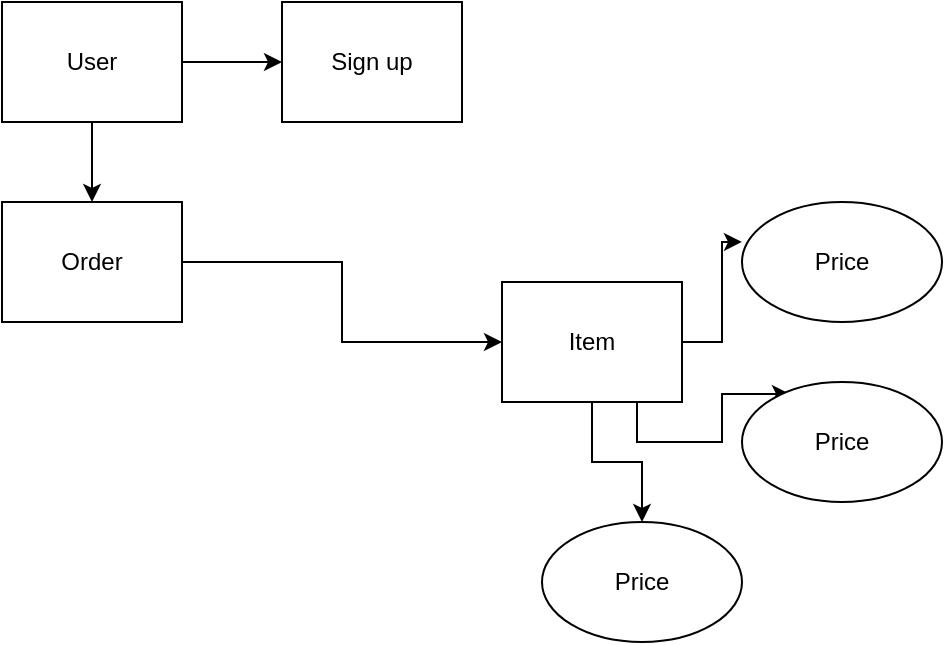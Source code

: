 <mxfile version="16.4.3" type="github">
  <diagram id="ciyYOAgGLmKdPHt_z294" name="Page-1">
    <mxGraphModel dx="946" dy="557" grid="1" gridSize="10" guides="1" tooltips="1" connect="1" arrows="1" fold="1" page="1" pageScale="1" pageWidth="827" pageHeight="1169" math="0" shadow="0">
      <root>
        <mxCell id="0" />
        <mxCell id="1" parent="0" />
        <mxCell id="nZLsasc42e2yIDShIC2I-17" style="edgeStyle=orthogonalEdgeStyle;rounded=0;orthogonalLoop=1;jettySize=auto;html=1;entryX=0;entryY=0.333;entryDx=0;entryDy=0;entryPerimeter=0;" edge="1" parent="1" source="nZLsasc42e2yIDShIC2I-13" target="nZLsasc42e2yIDShIC2I-14">
          <mxGeometry relative="1" as="geometry" />
        </mxCell>
        <mxCell id="nZLsasc42e2yIDShIC2I-23" value="" style="edgeStyle=orthogonalEdgeStyle;rounded=0;orthogonalLoop=1;jettySize=auto;html=1;" edge="1" parent="1" source="nZLsasc42e2yIDShIC2I-13" target="nZLsasc42e2yIDShIC2I-22">
          <mxGeometry relative="1" as="geometry" />
        </mxCell>
        <mxCell id="nZLsasc42e2yIDShIC2I-24" style="edgeStyle=orthogonalEdgeStyle;rounded=0;orthogonalLoop=1;jettySize=auto;html=1;exitX=0.75;exitY=1;exitDx=0;exitDy=0;entryX=0.24;entryY=0.1;entryDx=0;entryDy=0;entryPerimeter=0;" edge="1" parent="1" source="nZLsasc42e2yIDShIC2I-13" target="nZLsasc42e2yIDShIC2I-21">
          <mxGeometry relative="1" as="geometry" />
        </mxCell>
        <mxCell id="nZLsasc42e2yIDShIC2I-13" value="Item" style="rounded=0;whiteSpace=wrap;html=1;" vertex="1" parent="1">
          <mxGeometry x="590" y="160" width="90" height="60" as="geometry" />
        </mxCell>
        <mxCell id="nZLsasc42e2yIDShIC2I-14" value="Price" style="ellipse;whiteSpace=wrap;html=1;" vertex="1" parent="1">
          <mxGeometry x="710" y="120" width="100" height="60" as="geometry" />
        </mxCell>
        <mxCell id="nZLsasc42e2yIDShIC2I-21" value="Price" style="ellipse;whiteSpace=wrap;html=1;" vertex="1" parent="1">
          <mxGeometry x="710" y="210" width="100" height="60" as="geometry" />
        </mxCell>
        <mxCell id="nZLsasc42e2yIDShIC2I-22" value="Price" style="ellipse;whiteSpace=wrap;html=1;" vertex="1" parent="1">
          <mxGeometry x="610" y="280" width="100" height="60" as="geometry" />
        </mxCell>
        <mxCell id="nZLsasc42e2yIDShIC2I-29" value="" style="edgeStyle=orthogonalEdgeStyle;rounded=0;orthogonalLoop=1;jettySize=auto;html=1;" edge="1" parent="1" source="nZLsasc42e2yIDShIC2I-26" target="nZLsasc42e2yIDShIC2I-28">
          <mxGeometry relative="1" as="geometry" />
        </mxCell>
        <mxCell id="nZLsasc42e2yIDShIC2I-31" value="" style="edgeStyle=orthogonalEdgeStyle;rounded=0;orthogonalLoop=1;jettySize=auto;html=1;" edge="1" parent="1" source="nZLsasc42e2yIDShIC2I-26" target="nZLsasc42e2yIDShIC2I-27">
          <mxGeometry relative="1" as="geometry" />
        </mxCell>
        <mxCell id="nZLsasc42e2yIDShIC2I-26" value="User" style="rounded=0;whiteSpace=wrap;html=1;" vertex="1" parent="1">
          <mxGeometry x="340" y="20" width="90" height="60" as="geometry" />
        </mxCell>
        <mxCell id="nZLsasc42e2yIDShIC2I-33" style="edgeStyle=orthogonalEdgeStyle;rounded=0;orthogonalLoop=1;jettySize=auto;html=1;entryX=0;entryY=0.5;entryDx=0;entryDy=0;" edge="1" parent="1" source="nZLsasc42e2yIDShIC2I-27" target="nZLsasc42e2yIDShIC2I-13">
          <mxGeometry relative="1" as="geometry" />
        </mxCell>
        <mxCell id="nZLsasc42e2yIDShIC2I-27" value="Order" style="rounded=0;whiteSpace=wrap;html=1;" vertex="1" parent="1">
          <mxGeometry x="340" y="120" width="90" height="60" as="geometry" />
        </mxCell>
        <mxCell id="nZLsasc42e2yIDShIC2I-28" value="Sign up" style="rounded=0;whiteSpace=wrap;html=1;" vertex="1" parent="1">
          <mxGeometry x="480" y="20" width="90" height="60" as="geometry" />
        </mxCell>
      </root>
    </mxGraphModel>
  </diagram>
</mxfile>
